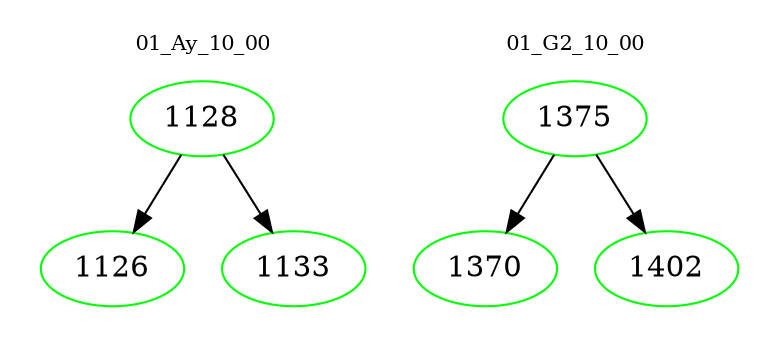 digraph{
subgraph cluster_0 {
color = white
label = "01_Ay_10_00";
fontsize=10;
T0_1128 [label="1128", color="green"]
T0_1128 -> T0_1126 [color="black"]
T0_1126 [label="1126", color="green"]
T0_1128 -> T0_1133 [color="black"]
T0_1133 [label="1133", color="green"]
}
subgraph cluster_1 {
color = white
label = "01_G2_10_00";
fontsize=10;
T1_1375 [label="1375", color="green"]
T1_1375 -> T1_1370 [color="black"]
T1_1370 [label="1370", color="green"]
T1_1375 -> T1_1402 [color="black"]
T1_1402 [label="1402", color="green"]
}
}
